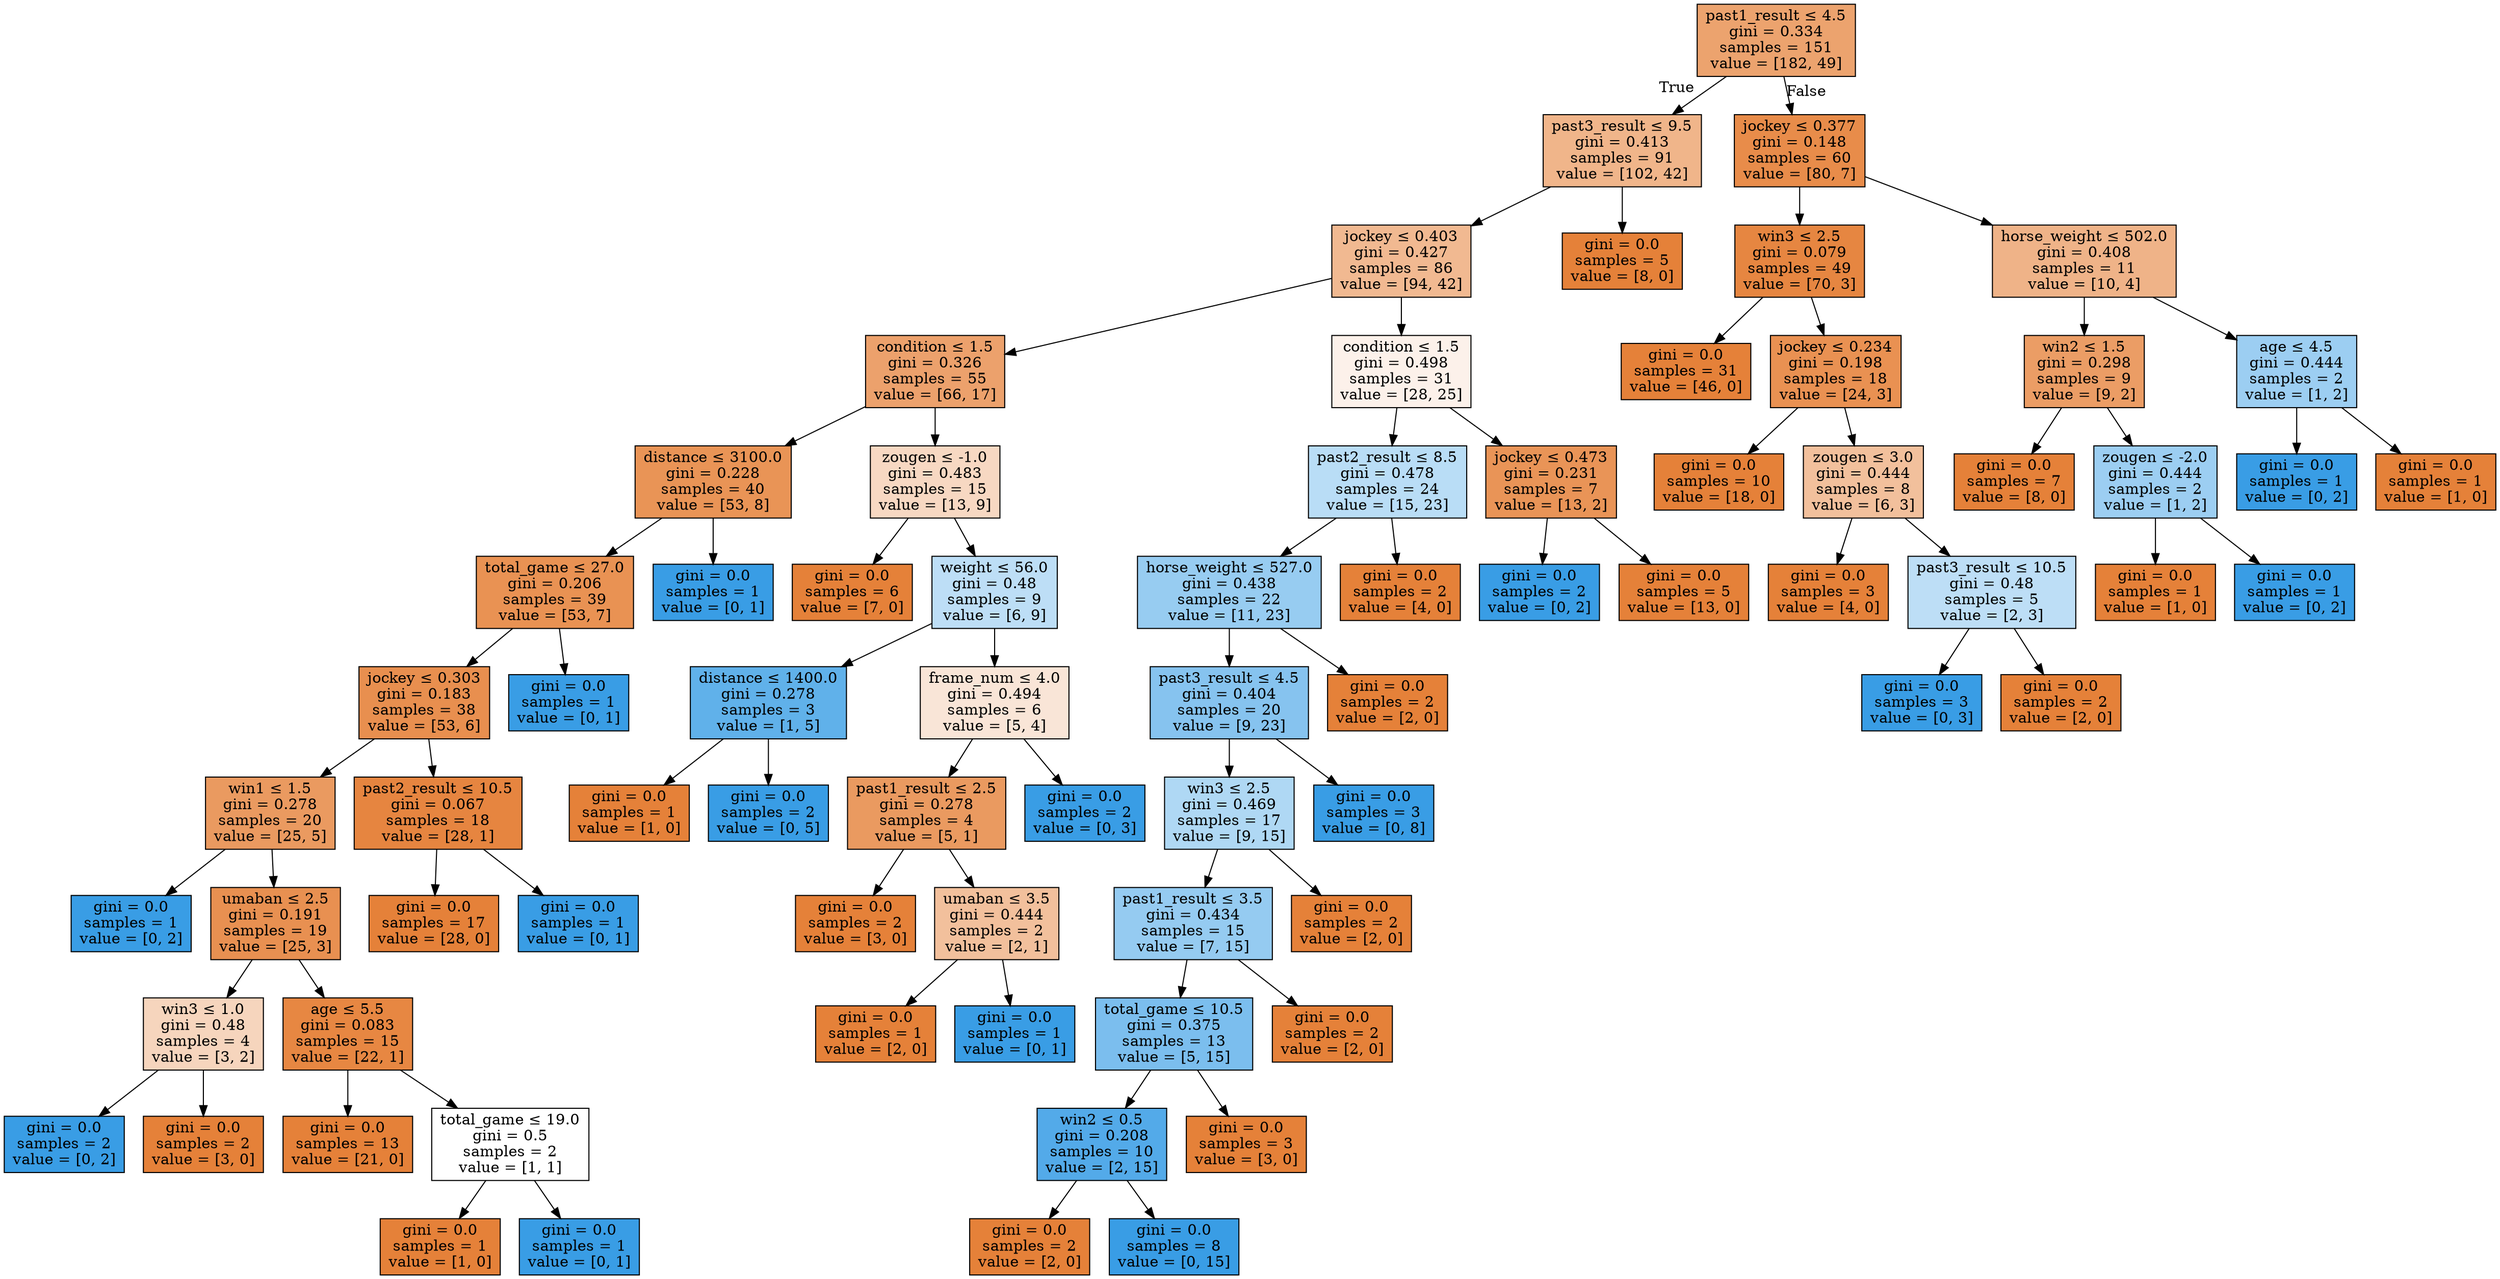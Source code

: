 digraph Tree {
node [shape=box, style="filled", color="black"] ;
0 [label=<past1_result &le; 4.5<br/>gini = 0.334<br/>samples = 151<br/>value = [182, 49]>, fillcolor="#e58139ba"] ;
1 [label=<past3_result &le; 9.5<br/>gini = 0.413<br/>samples = 91<br/>value = [102, 42]>, fillcolor="#e5813996"] ;
0 -> 1 [labeldistance=2.5, labelangle=45, headlabel="True"] ;
2 [label=<jockey &le; 0.403<br/>gini = 0.427<br/>samples = 86<br/>value = [94, 42]>, fillcolor="#e581398d"] ;
1 -> 2 ;
3 [label=<condition &le; 1.5<br/>gini = 0.326<br/>samples = 55<br/>value = [66, 17]>, fillcolor="#e58139bd"] ;
2 -> 3 ;
4 [label=<distance &le; 3100.0<br/>gini = 0.228<br/>samples = 40<br/>value = [53, 8]>, fillcolor="#e58139d9"] ;
3 -> 4 ;
5 [label=<total_game &le; 27.0<br/>gini = 0.206<br/>samples = 39<br/>value = [53, 7]>, fillcolor="#e58139dd"] ;
4 -> 5 ;
6 [label=<jockey &le; 0.303<br/>gini = 0.183<br/>samples = 38<br/>value = [53, 6]>, fillcolor="#e58139e2"] ;
5 -> 6 ;
7 [label=<win1 &le; 1.5<br/>gini = 0.278<br/>samples = 20<br/>value = [25, 5]>, fillcolor="#e58139cc"] ;
6 -> 7 ;
8 [label=<gini = 0.0<br/>samples = 1<br/>value = [0, 2]>, fillcolor="#399de5ff"] ;
7 -> 8 ;
9 [label=<umaban &le; 2.5<br/>gini = 0.191<br/>samples = 19<br/>value = [25, 3]>, fillcolor="#e58139e0"] ;
7 -> 9 ;
10 [label=<win3 &le; 1.0<br/>gini = 0.48<br/>samples = 4<br/>value = [3, 2]>, fillcolor="#e5813955"] ;
9 -> 10 ;
11 [label=<gini = 0.0<br/>samples = 2<br/>value = [0, 2]>, fillcolor="#399de5ff"] ;
10 -> 11 ;
12 [label=<gini = 0.0<br/>samples = 2<br/>value = [3, 0]>, fillcolor="#e58139ff"] ;
10 -> 12 ;
13 [label=<age &le; 5.5<br/>gini = 0.083<br/>samples = 15<br/>value = [22, 1]>, fillcolor="#e58139f3"] ;
9 -> 13 ;
14 [label=<gini = 0.0<br/>samples = 13<br/>value = [21, 0]>, fillcolor="#e58139ff"] ;
13 -> 14 ;
15 [label=<total_game &le; 19.0<br/>gini = 0.5<br/>samples = 2<br/>value = [1, 1]>, fillcolor="#e5813900"] ;
13 -> 15 ;
16 [label=<gini = 0.0<br/>samples = 1<br/>value = [1, 0]>, fillcolor="#e58139ff"] ;
15 -> 16 ;
17 [label=<gini = 0.0<br/>samples = 1<br/>value = [0, 1]>, fillcolor="#399de5ff"] ;
15 -> 17 ;
18 [label=<past2_result &le; 10.5<br/>gini = 0.067<br/>samples = 18<br/>value = [28, 1]>, fillcolor="#e58139f6"] ;
6 -> 18 ;
19 [label=<gini = 0.0<br/>samples = 17<br/>value = [28, 0]>, fillcolor="#e58139ff"] ;
18 -> 19 ;
20 [label=<gini = 0.0<br/>samples = 1<br/>value = [0, 1]>, fillcolor="#399de5ff"] ;
18 -> 20 ;
21 [label=<gini = 0.0<br/>samples = 1<br/>value = [0, 1]>, fillcolor="#399de5ff"] ;
5 -> 21 ;
22 [label=<gini = 0.0<br/>samples = 1<br/>value = [0, 1]>, fillcolor="#399de5ff"] ;
4 -> 22 ;
23 [label=<zougen &le; -1.0<br/>gini = 0.483<br/>samples = 15<br/>value = [13, 9]>, fillcolor="#e581394e"] ;
3 -> 23 ;
24 [label=<gini = 0.0<br/>samples = 6<br/>value = [7, 0]>, fillcolor="#e58139ff"] ;
23 -> 24 ;
25 [label=<weight &le; 56.0<br/>gini = 0.48<br/>samples = 9<br/>value = [6, 9]>, fillcolor="#399de555"] ;
23 -> 25 ;
26 [label=<distance &le; 1400.0<br/>gini = 0.278<br/>samples = 3<br/>value = [1, 5]>, fillcolor="#399de5cc"] ;
25 -> 26 ;
27 [label=<gini = 0.0<br/>samples = 1<br/>value = [1, 0]>, fillcolor="#e58139ff"] ;
26 -> 27 ;
28 [label=<gini = 0.0<br/>samples = 2<br/>value = [0, 5]>, fillcolor="#399de5ff"] ;
26 -> 28 ;
29 [label=<frame_num &le; 4.0<br/>gini = 0.494<br/>samples = 6<br/>value = [5, 4]>, fillcolor="#e5813933"] ;
25 -> 29 ;
30 [label=<past1_result &le; 2.5<br/>gini = 0.278<br/>samples = 4<br/>value = [5, 1]>, fillcolor="#e58139cc"] ;
29 -> 30 ;
31 [label=<gini = 0.0<br/>samples = 2<br/>value = [3, 0]>, fillcolor="#e58139ff"] ;
30 -> 31 ;
32 [label=<umaban &le; 3.5<br/>gini = 0.444<br/>samples = 2<br/>value = [2, 1]>, fillcolor="#e581397f"] ;
30 -> 32 ;
33 [label=<gini = 0.0<br/>samples = 1<br/>value = [2, 0]>, fillcolor="#e58139ff"] ;
32 -> 33 ;
34 [label=<gini = 0.0<br/>samples = 1<br/>value = [0, 1]>, fillcolor="#399de5ff"] ;
32 -> 34 ;
35 [label=<gini = 0.0<br/>samples = 2<br/>value = [0, 3]>, fillcolor="#399de5ff"] ;
29 -> 35 ;
36 [label=<condition &le; 1.5<br/>gini = 0.498<br/>samples = 31<br/>value = [28, 25]>, fillcolor="#e581391b"] ;
2 -> 36 ;
37 [label=<past2_result &le; 8.5<br/>gini = 0.478<br/>samples = 24<br/>value = [15, 23]>, fillcolor="#399de559"] ;
36 -> 37 ;
38 [label=<horse_weight &le; 527.0<br/>gini = 0.438<br/>samples = 22<br/>value = [11, 23]>, fillcolor="#399de585"] ;
37 -> 38 ;
39 [label=<past3_result &le; 4.5<br/>gini = 0.404<br/>samples = 20<br/>value = [9, 23]>, fillcolor="#399de59b"] ;
38 -> 39 ;
40 [label=<win3 &le; 2.5<br/>gini = 0.469<br/>samples = 17<br/>value = [9, 15]>, fillcolor="#399de566"] ;
39 -> 40 ;
41 [label=<past1_result &le; 3.5<br/>gini = 0.434<br/>samples = 15<br/>value = [7, 15]>, fillcolor="#399de588"] ;
40 -> 41 ;
42 [label=<total_game &le; 10.5<br/>gini = 0.375<br/>samples = 13<br/>value = [5, 15]>, fillcolor="#399de5aa"] ;
41 -> 42 ;
43 [label=<win2 &le; 0.5<br/>gini = 0.208<br/>samples = 10<br/>value = [2, 15]>, fillcolor="#399de5dd"] ;
42 -> 43 ;
44 [label=<gini = 0.0<br/>samples = 2<br/>value = [2, 0]>, fillcolor="#e58139ff"] ;
43 -> 44 ;
45 [label=<gini = 0.0<br/>samples = 8<br/>value = [0, 15]>, fillcolor="#399de5ff"] ;
43 -> 45 ;
46 [label=<gini = 0.0<br/>samples = 3<br/>value = [3, 0]>, fillcolor="#e58139ff"] ;
42 -> 46 ;
47 [label=<gini = 0.0<br/>samples = 2<br/>value = [2, 0]>, fillcolor="#e58139ff"] ;
41 -> 47 ;
48 [label=<gini = 0.0<br/>samples = 2<br/>value = [2, 0]>, fillcolor="#e58139ff"] ;
40 -> 48 ;
49 [label=<gini = 0.0<br/>samples = 3<br/>value = [0, 8]>, fillcolor="#399de5ff"] ;
39 -> 49 ;
50 [label=<gini = 0.0<br/>samples = 2<br/>value = [2, 0]>, fillcolor="#e58139ff"] ;
38 -> 50 ;
51 [label=<gini = 0.0<br/>samples = 2<br/>value = [4, 0]>, fillcolor="#e58139ff"] ;
37 -> 51 ;
52 [label=<jockey &le; 0.473<br/>gini = 0.231<br/>samples = 7<br/>value = [13, 2]>, fillcolor="#e58139d8"] ;
36 -> 52 ;
53 [label=<gini = 0.0<br/>samples = 2<br/>value = [0, 2]>, fillcolor="#399de5ff"] ;
52 -> 53 ;
54 [label=<gini = 0.0<br/>samples = 5<br/>value = [13, 0]>, fillcolor="#e58139ff"] ;
52 -> 54 ;
55 [label=<gini = 0.0<br/>samples = 5<br/>value = [8, 0]>, fillcolor="#e58139ff"] ;
1 -> 55 ;
56 [label=<jockey &le; 0.377<br/>gini = 0.148<br/>samples = 60<br/>value = [80, 7]>, fillcolor="#e58139e9"] ;
0 -> 56 [labeldistance=2.5, labelangle=-45, headlabel="False"] ;
57 [label=<win3 &le; 2.5<br/>gini = 0.079<br/>samples = 49<br/>value = [70, 3]>, fillcolor="#e58139f4"] ;
56 -> 57 ;
58 [label=<gini = 0.0<br/>samples = 31<br/>value = [46, 0]>, fillcolor="#e58139ff"] ;
57 -> 58 ;
59 [label=<jockey &le; 0.234<br/>gini = 0.198<br/>samples = 18<br/>value = [24, 3]>, fillcolor="#e58139df"] ;
57 -> 59 ;
60 [label=<gini = 0.0<br/>samples = 10<br/>value = [18, 0]>, fillcolor="#e58139ff"] ;
59 -> 60 ;
61 [label=<zougen &le; 3.0<br/>gini = 0.444<br/>samples = 8<br/>value = [6, 3]>, fillcolor="#e581397f"] ;
59 -> 61 ;
62 [label=<gini = 0.0<br/>samples = 3<br/>value = [4, 0]>, fillcolor="#e58139ff"] ;
61 -> 62 ;
63 [label=<past3_result &le; 10.5<br/>gini = 0.48<br/>samples = 5<br/>value = [2, 3]>, fillcolor="#399de555"] ;
61 -> 63 ;
64 [label=<gini = 0.0<br/>samples = 3<br/>value = [0, 3]>, fillcolor="#399de5ff"] ;
63 -> 64 ;
65 [label=<gini = 0.0<br/>samples = 2<br/>value = [2, 0]>, fillcolor="#e58139ff"] ;
63 -> 65 ;
66 [label=<horse_weight &le; 502.0<br/>gini = 0.408<br/>samples = 11<br/>value = [10, 4]>, fillcolor="#e5813999"] ;
56 -> 66 ;
67 [label=<win2 &le; 1.5<br/>gini = 0.298<br/>samples = 9<br/>value = [9, 2]>, fillcolor="#e58139c6"] ;
66 -> 67 ;
68 [label=<gini = 0.0<br/>samples = 7<br/>value = [8, 0]>, fillcolor="#e58139ff"] ;
67 -> 68 ;
69 [label=<zougen &le; -2.0<br/>gini = 0.444<br/>samples = 2<br/>value = [1, 2]>, fillcolor="#399de57f"] ;
67 -> 69 ;
70 [label=<gini = 0.0<br/>samples = 1<br/>value = [1, 0]>, fillcolor="#e58139ff"] ;
69 -> 70 ;
71 [label=<gini = 0.0<br/>samples = 1<br/>value = [0, 2]>, fillcolor="#399de5ff"] ;
69 -> 71 ;
72 [label=<age &le; 4.5<br/>gini = 0.444<br/>samples = 2<br/>value = [1, 2]>, fillcolor="#399de57f"] ;
66 -> 72 ;
73 [label=<gini = 0.0<br/>samples = 1<br/>value = [0, 2]>, fillcolor="#399de5ff"] ;
72 -> 73 ;
74 [label=<gini = 0.0<br/>samples = 1<br/>value = [1, 0]>, fillcolor="#e58139ff"] ;
72 -> 74 ;
}